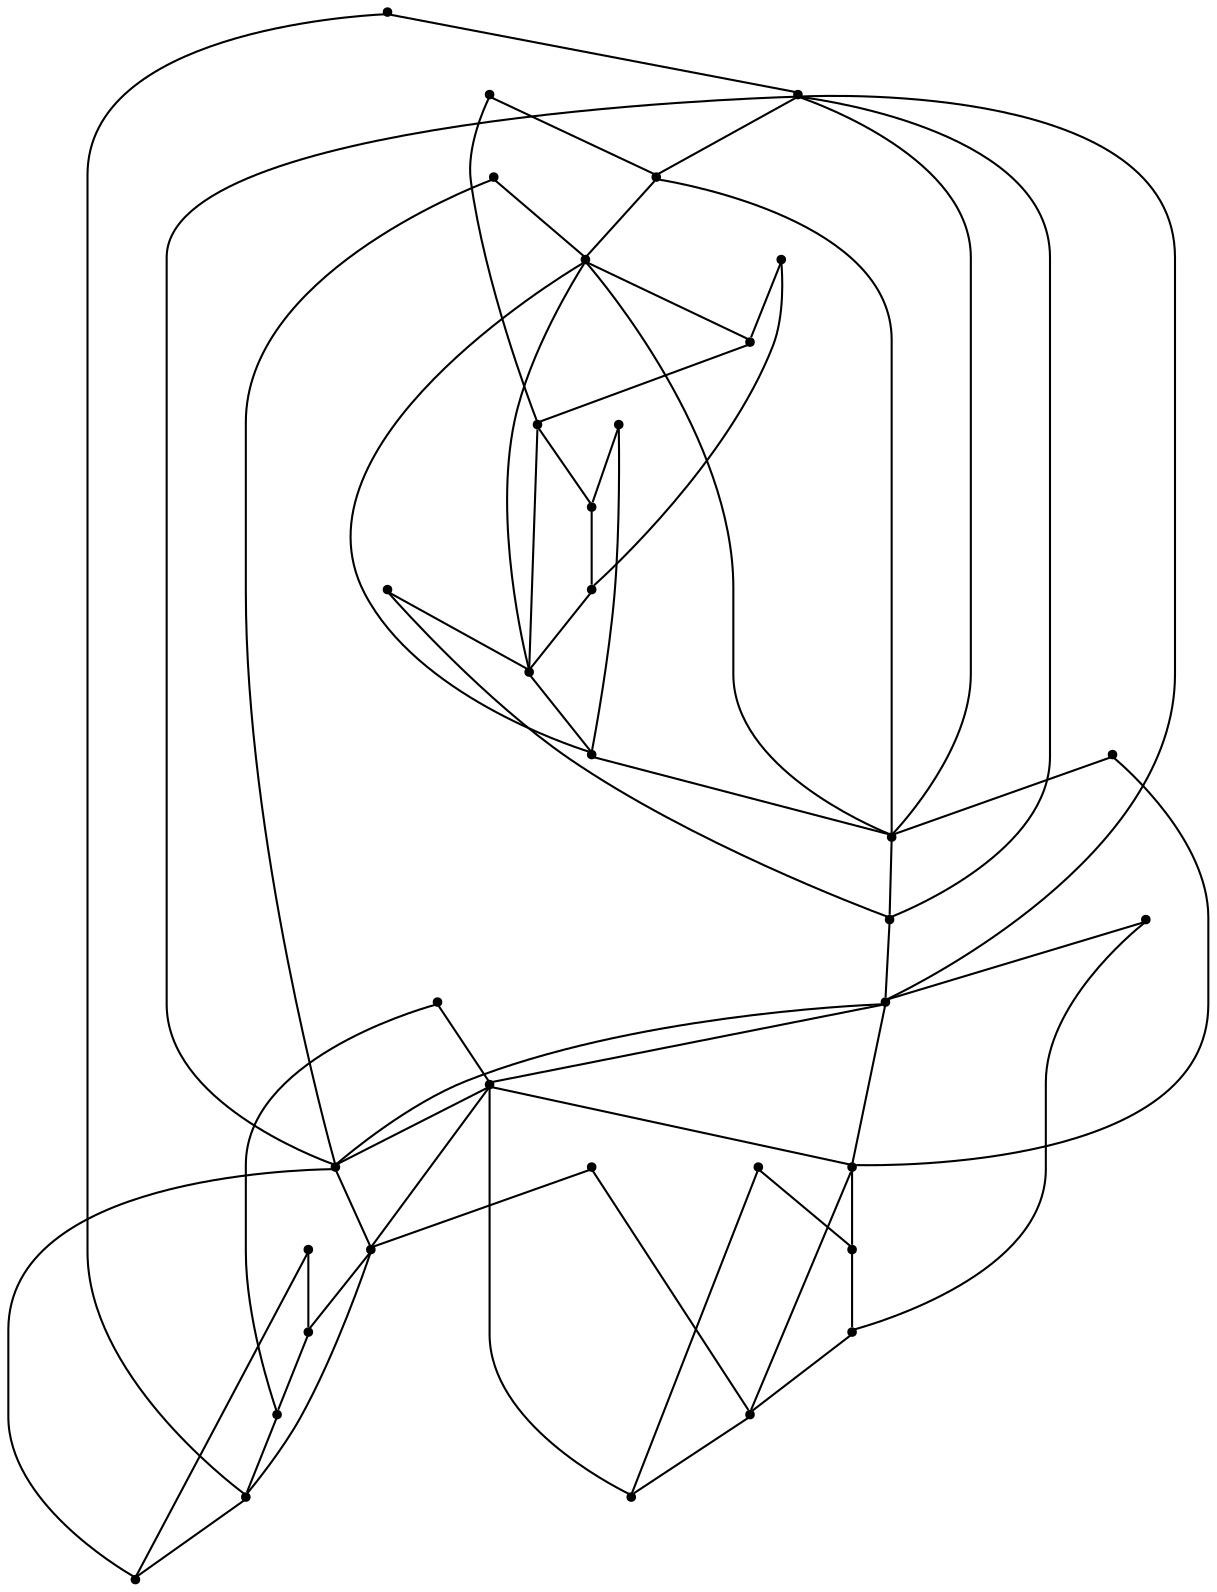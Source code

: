 graph {
  node [shape=point,comment="{\"directed\":false,\"doi\":\"10.1007/978-3-319-73915-1_40\",\"figure\":\"4 (3)\"}"]

  v0 [pos="566.2193772627544,2061.594092733846"]
  v1 [pos="518.4450890527833,2101.558287579198"]
  v2 [pos="517.7282886142837,2019.9088348681057"]
  v3 [pos="546.6204095135774,2134.9757535275135"]
  v4 [pos="485.2648116690616,2145.6981554616773"]
  v5 [pos="525.4711958836866,2074.6294314264387"]
  v6 [pos="546.3703798551893,1987.870711971526"]
  v7 [pos="524.9794666496286,2046.3668881463004"]
  v8 [pos="483.53536567872277,1976.0149239708794"]
  v9 [pos="434.181660401419,2166.930449442539"]
  v10 [pos="461.1359640141302,2159.762723669086"]
  v11 [pos="504.53871542696686,2125.4868246026417"]
  v12 [pos="492.8910182948844,1934.5295856402054"]
  v13 [pos="432.54390890940067,1955.6826494236461"]
  v14 [pos="503.6135675378801,1995.8886044701176"]
  v15 [pos="492.67850580293805,2188.321076642967"]
  v16 [pos="459.43150827194677,1962.6421892690437"]
  v17 [pos="313.6749638742426,2076.0524909795604"]
  v18 [pos="321.3220116039659,2103.266887422464"]
  v19 [pos="335.4659197640929,2127.2454043296752"]
  v20 [pos="355.1232298865077,2146.4066489285055"]
  v21 [pos="379.4854470343904,2160.4794835289035"]
  v22 [pos="406.53141335121313,2167.4513593761467"]
  v23 [pos="419.4626744887366,1914.872611812566"]
  v24 [pos="377.7810230864158,1963.3589491288612"]
  v25 [pos="419.45431261180937,2208.2532577695147"]
  v26 [pos="346.18850080129744,2188.600353550731"]
  v27 [pos="346.00094676329746,1934.2419151641748"]
  v28 [pos="334.14073713926854,1997.0762943797763"]
  v29 [pos="404.4935953292484,1955.6284727557459"]
  v30 [pos="353.90637013123177,1977.5484034580481"]
  v31 [pos="320.60524295967514,2021.6132379272394"]
  v32 [pos="313.6999541223979,2048.6172546685634"]
  v33 [pos="292.5507802352681,1988.2708053922115"]
  v34 [pos="292.2882236585935,2134.5506065773056"]
  v35 [pos="272.8351277396154,2061.581629556724"]

  v0 -- v1 [id="-1",pos="566.2193772627544,2061.594092733846 561.7728299783931,2083.818226698157 545.849463537408,2097.140981516226 518.4450890527833,2101.558287579198"]
  v0 -- v2 [id="-2",pos="566.2193772627544,2061.594092733846 561.7728299783931,2039.3699587695355 545.6118972088886,2025.4721173499588 517.7282886142837,2019.9088348681057"]
  v3 -- v4 [id="-3",pos="546.6204095135774,2134.9757535275135 531.6597081281209,2151.9990545487362 511.20642998717256,2155.570390670702 485.2648116690616,2145.6981554616773"]
  v3 -- v5 [id="-4",pos="546.6204095135774,2134.9757535275135 553.8840508787912,2113.501699345531 546.8329220055238,2093.3862586451733 525.4711958836866,2074.6294314264387"]
  v6 -- v7 [id="-5",pos="546.3703798551893,1987.870711971526 553.634021220403,2009.3405693693749 546.5037247671017,2028.8392099774487 524.9794666496286,2046.3668881463004"]
  v6 -- v8 [id="-6",pos="546.3703798551893,1987.870711971526 531.4096784697327,1970.847283775026 510.4646710947265,1966.8926413689064 483.53536567872277,1976.0149239708794"]
  v9 -- v22 [id="-7",pos="434.181660401419,2166.930449442539 429.44080718633,2167.9330457221768 424.52517098577846,2168.2764725717634 419.52935489324506,2168.2764725717634 415.1274500207309,2168.2764725717634 410.7877941869573,2168.009846467815 406.53141335121313,2167.4513593761467"]
  v10 -- v9 [id="-8",pos="461.1359640141302,2159.762723669086 452.70192509190565,2163.4372063807755 443.6742587022345,2165.967884531253 434.181660401419,2166.930449442539"]
  v4 -- v10 [id="-9",pos="485.2648116690616,2145.6981554616773 477.9170319101323,2151.3745069726065 469.8366550583929,2156.1658385425894 461.1359640141302,2159.762723669086"]
  v11 -- v4 [id="-10",pos="504.53871542696686,2125.4868246026417 499.1835978711665,2133.173341083998 492.5957920281188,2139.884704726933 485.2648116690616,2145.6981554616773"]
  v1 -- v11 [id="-11",pos="518.4450890527833,2101.558287579198 514.9643103734227,2110.2367562696318 510.35328760276946,2118.3377774231626 504.53871542696686,2125.4868246026417"]
  v5 -- v1 [id="-12",pos="525.4711958836866,2074.6294314264387 524.2784351591713,2084.0397536889423 521.905051583312,2093.0765784572077 518.4450890527833,2101.558287579198"]
  v5 -- v7 [id="-13",pos="525.4711958836866,2074.6294314264387 525.9452627045573,2070.3537317405226 526.2130104159982,2066.00516694177 526.2130104159982,2061.594092733846 526.2130104159982,2056.416363259155 525.8441043887667,2051.3247600026025 524.9794666496286,2046.3668881463004"]
  v12 -- v13 [id="-14",pos="492.8910182948844,1934.5295856402054 471.42093750928996,1927.266096883352 451.3052502778998,1934.312878968607 432.54390890940067,1955.6826494236461"]
  v12 -- v14 [id="-15",pos="492.8910182948844,1934.5295856402054 509.91873273458117,1949.4902308476626 513.490144420375,1969.9430675572644 503.6135675378801,1995.8886044701176"]
  v15 -- v11 [id="-16",pos="492.67850580293805,2188.321076642967 509.7061884484259,2173.360558610786 513.6609747045205,2152.415807930678 504.53871542696686,2125.4868246026417"]
  v15 -- v9 [id="-17",pos="492.67850580293805,2188.321076642967 471.2125582644939,2195.584692575097 451.71361509635574,2188.454483508288 434.181660401419,2166.930449442539"]
  v2 -- v7 [id="-18",pos="517.7282886142837,2019.9088348681057 521.2949618598672,2028.2224705605636 523.806703287197,2037.0918165199441 524.9794666496286,2046.3668881463004"]
  v14 -- v2 [id="-19",pos="503.6135675378801,1995.8886044701176 509.30195651235385,2003.1974341366235 514.0820685941617,2011.2544530205678 517.7282886142837,2019.9088348681057"]
  v8 -- v14 [id="-20",pos="483.53536567872277,1976.0149239708794 490.9903362082001,1981.8232773271802 497.7741180780994,1988.467059327275 503.6135675378801,1995.8886044701176"]
  v16 -- v8 [id="-21",pos="459.43150827194677,1962.6421892690437 468.0529312345453,1966.1054379886837 476.1058690819117,1970.6725962825976 483.53536567872277,1976.0149239708794"]
  v13 -- v16 [id="-22",pos="432.54390890940067,1955.6826494236461 441.94904486343967,1956.8426730326519 450.96593207148146,1959.2072852060337 459.43150827194677,1962.6421892690437"]
  v13 -- v29 [id="-23",pos="432.54390890940067,1955.6826494236461 428.2861079160209,1955.1792732471954 423.938965072136,1954.9117128959288 419.52935489324506,1954.9117128959288 414.4413125532011,1954.9117128959288 409.4364375465126,1955.2679365825438 404.4935953292484,1955.6284727557459"]
  v32 -- v13 [id="-24",pos="313.6999541223979,2048.6172546685634 432.54390890940067,1955.6826494236461 432.54390890940067,1955.6826494236461 432.54390890940067,1955.6826494236461"]
  v31 -- v24 [id="-26",pos="320.60524295967514,2021.6132379272394 377.7810230864158,1963.3589491288612 377.7810230864158,1963.3589491288612 377.7810230864158,1963.3589491288612"]
  v18 -- v4 [id="-27",pos="321.3220116039659,2103.266887422464 485.2648116690616,2145.6981554616773 485.2648116690616,2145.6981554616773 485.2648116690616,2145.6981554616773"]
  v18 -- v11 [id="-28",pos="321.3220116039659,2103.266887422464 504.53871542696686,2125.4868246026417 504.53871542696686,2125.4868246026417 504.53871542696686,2125.4868246026417"]
  v20 -- v9 [id="-29",pos="355.1232298865077,2146.4066489285055 434.181660401419,2166.930449442539 434.181660401419,2166.930449442539 434.181660401419,2166.930449442539"]
  v17 -- v32 [id="-30",pos="313.6749638742426,2076.0524909795604 313.17648402080874,2071.3231523559803 312.8456675762832,2066.497239358135 312.8456675762832,2061.594092733846 312.84566757628323,2057.1929745450025 313.1122081886871,2052.8540839099314 313.6999541223979,2048.6172546685634"]
  v18 -- v17 [id="-31",pos="321.3220116039659,2103.266887422464 317.65998547290513,2094.718393092515 315.1087270371129,2085.5845194452513 313.6749638742426,2076.0524909795604"]
  v13 -- v5 [id="-32",pos="432.54390890940067,1955.6826494236461 525.4711958836866,2074.6294314264387 525.4711958836866,2074.6294314264387 525.4711958836866,2074.6294314264387"]
  v13 -- v31 [id="-33",pos="432.54390890940067,1955.6826494236461 320.60524295967514,2021.6132379272394 320.60524295967514,2021.6132379272394 320.60524295967514,2021.6132379272394"]
  v19 -- v18 [id="-34",pos="335.4659197640929,2127.2454043296752 329.7433650185532,2119.969429562461 324.9676443180957,2111.9159427827485 321.3220116039659,2103.266887422464"]
  v20 -- v19 [id="-35",pos="355.1232298865077,2146.4066489285055 347.6870385433248,2140.991891373227 341.1097447369699,2134.501925098598 335.4659197640929,2127.2454043296752"]
  v21 -- v20 [id="-36",pos="379.4854470343904,2160.4794835289035 370.6735079262569,2156.9338781680694 362.4554222977972,2152.2246998075266 355.1232298865077,2146.4066489285055"]
  v22 -- v21 [id="-37",pos="406.53141335121313,2167.4513593761467 397.0721842689052,2166.3429720737895 388.00007148346504,2163.957512151498 379.4854470343904,2160.4794835289035"]
  v16 -- v2 [id="-38",pos="459.43150827194677,1962.6421892690437 517.7282886142837,2019.9088348681057 517.7282886142837,2019.9088348681057 517.7282886142837,2019.9088348681057"]
  v4 -- v19 [id="-39",pos="485.2648116690616,2145.6981554616773 335.4659197640929,2127.2454043296752 335.4659197640929,2127.2454043296752 335.4659197640929,2127.2454043296752"]
  v4 -- v20 [id="-40",pos="485.2648116690616,2145.6981554616773 355.1232298865077,2146.4066489285055 355.1232298865077,2146.4066489285055 355.1232298865077,2146.4066489285055"]
  v1 -- v18 [id="-41",pos="518.4450890527833,2101.558287579198 321.3220116039659,2103.266887422464 321.3220116039659,2103.266887422464 321.3220116039659,2103.266887422464"]
  v1 -- v17 [id="-42",pos="518.4450890527833,2101.558287579198 313.6749638742426,2076.0524909795604 313.6749638742426,2076.0524909795604 313.6749638742426,2076.0524909795604"]
  v23 -- v24 [id="-43",pos="419.4626744887366,1914.872611812566 397.2382760982008,1919.3191681891917 383.3402325551028,1935.4798393081537 377.7810230864158,1963.3589491288612"]
  v23 -- v16 [id="-44",pos="419.4626744887366,1914.872611812566 441.68702518795914,1919.3191681891917 455.00997508139733,1935.2422758911666 459.43150827194677,1962.6421892690437"]
  v25 -- v10 [id="-45",pos="419.45431261180937,2208.2532577695147 441.6786951052407,2203.8068285681647 455.57673864833873,2187.646030273926 461.1359640141302,2159.762723669086"]
  v25 -- v21 [id="-46",pos="419.45431261180937,2208.2532577695147 397.22994601548237,2203.8068285681647 383.9069961220442,2187.8835936909136 379.4854470343904,2160.4794835289035"]
  v26 -- v22 [id="-47",pos="346.18850080129744,2188.600353550731 367.6585656897874,2195.8639694828616 387.7742529211776,2188.81706022233 406.53141335121313,2167.4513593761467"]
  v26 -- v19 [id="-48",pos="346.18850080129744,2188.600353550731 329.1607704644962,2173.63983551855 325.5893587787023,2153.186871633672 335.4659197640929,2127.2454043296752"]
  v27 -- v28 [id="-49",pos="346.00094676329746,1934.2419151641748 328.9732482207051,1949.2025603716324 325.02262700596975,1970.1473110517404 334.14073713926854,1997.0762943797763"]
  v27 -- v29 [id="-50",pos="346.00094676329746,1934.2419151641748 367.4710434459963,1926.9784264073214 386.9699866141345,1934.1086354741306 404.4935953292484,1955.6284727557459"]
  v5 -- v32 [id="-51",pos="525.4711958836866,2074.6294314264387 313.6999541223979,2048.6172546685634 313.6999541223979,2048.6172546685634 313.6999541223979,2048.6172546685634"]
  v5 -- v16 [id="-52",pos="525.4711958836866,2074.6294314264387 459.43150827194677,1962.6421892690437 459.43150827194677,1962.6421892690437 459.43150827194677,1962.6421892690437"]
  v32 -- v1 [id="-53",pos="313.6999541223979,2048.6172546685634 518.4450890527833,2101.558287579198 518.4450890527833,2101.558287579198 518.4450890527833,2101.558287579198"]
  v24 -- v29 [id="-54",pos="377.7810230864158,1963.3589491288612 386.2068562322751,1959.8046205940796 395.1776510208577,1957.273274979816 404.4935953292484,1955.6284727557459"]
  v30 -- v24 [id="-55",pos="353.90637013123177,1977.5484034580481 361.1466599215749,1971.815969278975 369.1783075755508,1967.0512414216546 377.7810230864158,1963.3589491288612"]
  v28 -- v30 [id="-56",pos="334.14073713926854,1997.0762943797763 340.00860644520606,1989.8755376726735 346.5576902984477,1983.223092286762 353.90637013123177,1977.5484034580481"]
  v31 -- v28 [id="-57",pos="320.60524295967514,2021.6132379272394 324.13251796390784,2012.8608417758378 328.7953779675756,2004.6938994411507 334.14073713926854,1997.0762943797763"]
  v32 -- v31 [id="-58",pos="313.6999541223979,2048.6172546685634 314.77603720762517,2039.1615729655255 317.15281457895793,2030.1100087090954 320.60524295967514,2021.6132379272394"]
  v33 -- v30 [id="-60",pos="292.5507802352681,1988.2708053922115 307.50729273370877,1971.2433075868557 327.9605708746571,1967.6719714648898 353.90637013123177,1977.5484034580481"]
  v33 -- v32 [id="-61",pos="292.5507802352681,1988.2708053922115 285.28294998303846,2009.740662790061 292.334047062097,2029.8561034904192 313.6999541223979,2048.6172546685634"]
  v34 -- v20 [id="-62",pos="292.2882236585935,2134.5506065773056 307.244767951243,2151.5739075985284 328.1897753262492,2155.528677179925 355.1232298865077,2146.4066489285055"]
  v34 -- v17 [id="-63",pos="292.2882236585935,2134.5506065773056 285.0203934063638,2113.0807491794567 292.150721653874,2093.582108571383 313.6749638742426,2076.0524909795604"]
  v35 -- v31 [id="-64",pos="272.8351277396154,2061.581629556724 277.281682972529,2039.3574955924128 293.2050494135141,2026.0347407743438 320.60524295967514,2021.6132379272394"]
  v35 -- v18 [id="-65",pos="272.8351277396154,2061.581629556724 277.281682972529,2083.8057635210344 293.4425839478246,2097.7036049406115 321.3220116039659,2103.266887422464"]
}